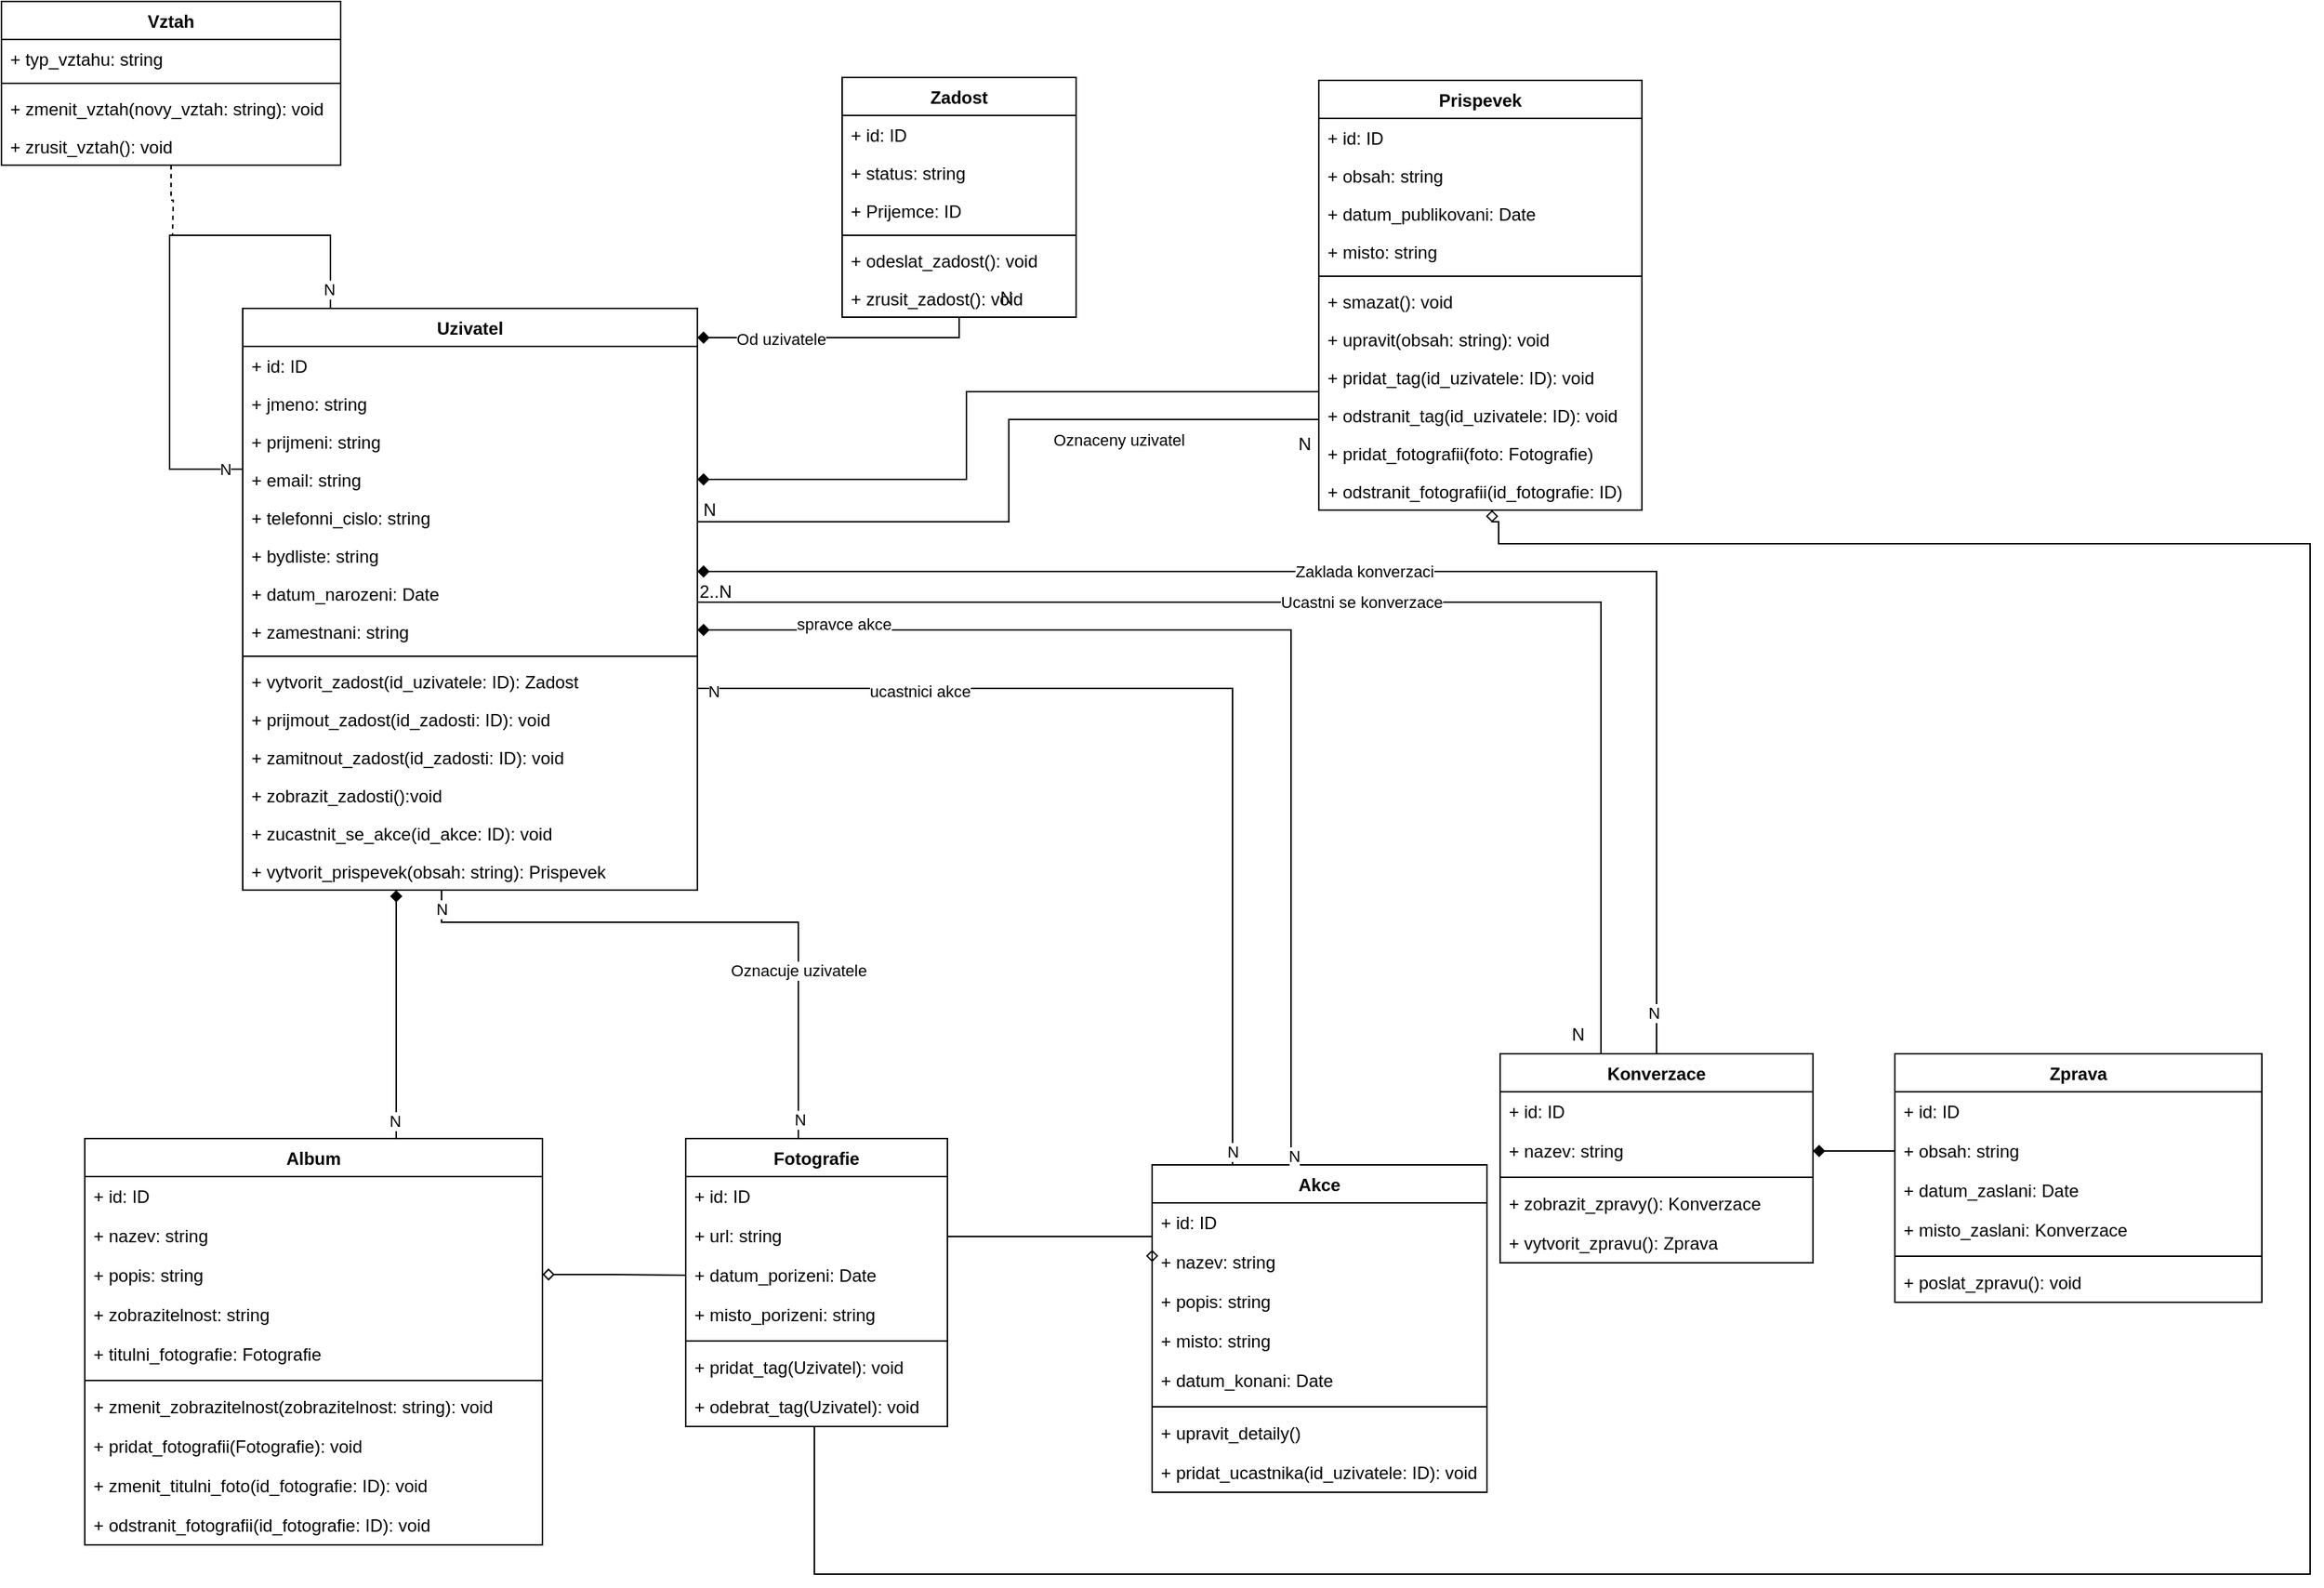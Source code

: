 <mxfile version="20.3.0" type="device"><diagram id="ahfpM7nU-8rFgFRCxepS" name="Stránka-1"><mxGraphModel dx="1581" dy="1013" grid="0" gridSize="10" guides="1" tooltips="1" connect="1" arrows="1" fold="1" page="1" pageScale="1" pageWidth="827" pageHeight="1169" math="0" shadow="0"><root><mxCell id="0"/><mxCell id="1" parent="0"/><mxCell id="rdyZr15dMRIiz0YdS0B3-26" style="edgeStyle=orthogonalEdgeStyle;rounded=0;orthogonalLoop=1;jettySize=auto;html=1;endArrow=none;endFill=0;startArrow=diamond;startFill=1;" parent="1" source="51pEO4y-5-V5X2dyhXa4-27" target="51pEO4y-5-V5X2dyhXa4-43" edge="1"><mxGeometry relative="1" as="geometry"><Array as="points"><mxPoint x="315" y="718"/><mxPoint x="315" y="718"/></Array></mxGeometry></mxCell><mxCell id="rdyZr15dMRIiz0YdS0B3-27" value="N" style="edgeLabel;html=1;align=center;verticalAlign=middle;resizable=0;points=[];" parent="rdyZr15dMRIiz0YdS0B3-26" vertex="1" connectable="0"><mxGeometry x="0.847" y="-1" relative="1" as="geometry"><mxPoint y="1" as="offset"/></mxGeometry></mxCell><mxCell id="AMNMomxmoHz7MnvtwthO-17" value="Oznaceny uzivatel" style="edgeStyle=orthogonalEdgeStyle;rounded=0;orthogonalLoop=1;jettySize=auto;html=1;startArrow=none;startFill=0;endArrow=none;endFill=0;" parent="1" source="51pEO4y-5-V5X2dyhXa4-27" target="51pEO4y-5-V5X2dyhXa4-39" edge="1"><mxGeometry x="0.447" y="-14" relative="1" as="geometry"><Array as="points"><mxPoint x="734" y="424"/><mxPoint x="734" y="354"/></Array><mxPoint as="offset"/></mxGeometry></mxCell><mxCell id="51pEO4y-5-V5X2dyhXa4-27" value="Uzivatel" style="swimlane;fontStyle=1;align=center;verticalAlign=top;childLayout=stackLayout;horizontal=1;startSize=26;horizontalStack=0;resizeParent=1;resizeParentMax=0;resizeLast=0;collapsible=1;marginBottom=0;" parent="1" vertex="1"><mxGeometry x="210" y="278" width="311" height="398" as="geometry"/></mxCell><mxCell id="51pEO4y-5-V5X2dyhXa4-28" value="+ id: ID" style="text;strokeColor=none;fillColor=none;align=left;verticalAlign=top;spacingLeft=4;spacingRight=4;overflow=hidden;rotatable=0;points=[[0,0.5],[1,0.5]];portConstraint=eastwest;" parent="51pEO4y-5-V5X2dyhXa4-27" vertex="1"><mxGeometry y="26" width="311" height="26" as="geometry"/></mxCell><mxCell id="51pEO4y-5-V5X2dyhXa4-70" value="+ jmeno: string" style="text;strokeColor=none;fillColor=none;align=left;verticalAlign=top;spacingLeft=4;spacingRight=4;overflow=hidden;rotatable=0;points=[[0,0.5],[1,0.5]];portConstraint=eastwest;" parent="51pEO4y-5-V5X2dyhXa4-27" vertex="1"><mxGeometry y="52" width="311" height="26" as="geometry"/></mxCell><mxCell id="51pEO4y-5-V5X2dyhXa4-63" value="+ prijmeni: string" style="text;strokeColor=none;fillColor=none;align=left;verticalAlign=top;spacingLeft=4;spacingRight=4;overflow=hidden;rotatable=0;points=[[0,0.5],[1,0.5]];portConstraint=eastwest;" parent="51pEO4y-5-V5X2dyhXa4-27" vertex="1"><mxGeometry y="78" width="311" height="26" as="geometry"/></mxCell><mxCell id="51pEO4y-5-V5X2dyhXa4-64" value="+ email: string" style="text;strokeColor=none;fillColor=none;align=left;verticalAlign=top;spacingLeft=4;spacingRight=4;overflow=hidden;rotatable=0;points=[[0,0.5],[1,0.5]];portConstraint=eastwest;" parent="51pEO4y-5-V5X2dyhXa4-27" vertex="1"><mxGeometry y="104" width="311" height="26" as="geometry"/></mxCell><mxCell id="51pEO4y-5-V5X2dyhXa4-65" value="+ telefonni_cislo: string" style="text;strokeColor=none;fillColor=none;align=left;verticalAlign=top;spacingLeft=4;spacingRight=4;overflow=hidden;rotatable=0;points=[[0,0.5],[1,0.5]];portConstraint=eastwest;" parent="51pEO4y-5-V5X2dyhXa4-27" vertex="1"><mxGeometry y="130" width="311" height="26" as="geometry"/></mxCell><mxCell id="51pEO4y-5-V5X2dyhXa4-66" value="+ bydliste: string" style="text;strokeColor=none;fillColor=none;align=left;verticalAlign=top;spacingLeft=4;spacingRight=4;overflow=hidden;rotatable=0;points=[[0,0.5],[1,0.5]];portConstraint=eastwest;" parent="51pEO4y-5-V5X2dyhXa4-27" vertex="1"><mxGeometry y="156" width="311" height="26" as="geometry"/></mxCell><mxCell id="51pEO4y-5-V5X2dyhXa4-67" value="+ datum_narozeni: Date" style="text;strokeColor=none;fillColor=none;align=left;verticalAlign=top;spacingLeft=4;spacingRight=4;overflow=hidden;rotatable=0;points=[[0,0.5],[1,0.5]];portConstraint=eastwest;" parent="51pEO4y-5-V5X2dyhXa4-27" vertex="1"><mxGeometry y="182" width="311" height="26" as="geometry"/></mxCell><mxCell id="51pEO4y-5-V5X2dyhXa4-68" value="+ zamestnani: string" style="text;strokeColor=none;fillColor=none;align=left;verticalAlign=top;spacingLeft=4;spacingRight=4;overflow=hidden;rotatable=0;points=[[0,0.5],[1,0.5]];portConstraint=eastwest;" parent="51pEO4y-5-V5X2dyhXa4-27" vertex="1"><mxGeometry y="208" width="311" height="26" as="geometry"/></mxCell><mxCell id="51pEO4y-5-V5X2dyhXa4-29" value="" style="line;strokeWidth=1;fillColor=none;align=left;verticalAlign=middle;spacingTop=-1;spacingLeft=3;spacingRight=3;rotatable=0;labelPosition=right;points=[];portConstraint=eastwest;strokeColor=inherit;" parent="51pEO4y-5-V5X2dyhXa4-27" vertex="1"><mxGeometry y="234" width="311" height="8" as="geometry"/></mxCell><mxCell id="51pEO4y-5-V5X2dyhXa4-30" value="+ vytvorit_zadost(id_uzivatele: ID): Zadost" style="text;strokeColor=none;fillColor=none;align=left;verticalAlign=top;spacingLeft=4;spacingRight=4;overflow=hidden;rotatable=0;points=[[0,0.5],[1,0.5]];portConstraint=eastwest;" parent="51pEO4y-5-V5X2dyhXa4-27" vertex="1"><mxGeometry y="242" width="311" height="26" as="geometry"/></mxCell><mxCell id="j2ixbCVCf6OGfGBavzqQ-55" value="+ prijmout_zadost(id_zadosti: ID): void" style="text;strokeColor=none;fillColor=none;align=left;verticalAlign=top;spacingLeft=4;spacingRight=4;overflow=hidden;rotatable=0;points=[[0,0.5],[1,0.5]];portConstraint=eastwest;" parent="51pEO4y-5-V5X2dyhXa4-27" vertex="1"><mxGeometry y="268" width="311" height="26" as="geometry"/></mxCell><mxCell id="rdyZr15dMRIiz0YdS0B3-28" value="+ zamitnout_zadost(id_zadosti: ID): void" style="text;strokeColor=none;fillColor=none;align=left;verticalAlign=top;spacingLeft=4;spacingRight=4;overflow=hidden;rotatable=0;points=[[0,0.5],[1,0.5]];portConstraint=eastwest;" parent="51pEO4y-5-V5X2dyhXa4-27" vertex="1"><mxGeometry y="294" width="311" height="26" as="geometry"/></mxCell><mxCell id="6Po8gDZ5sTRN35bMI-cQ-1" value="+ zobrazit_zadosti():void" style="text;strokeColor=none;fillColor=none;align=left;verticalAlign=top;spacingLeft=4;spacingRight=4;overflow=hidden;rotatable=0;points=[[0,0.5],[1,0.5]];portConstraint=eastwest;" vertex="1" parent="51pEO4y-5-V5X2dyhXa4-27"><mxGeometry y="320" width="311" height="26" as="geometry"/></mxCell><mxCell id="AMNMomxmoHz7MnvtwthO-1" value="+ zucastnit_se_akce(id_akce: ID): void" style="text;strokeColor=none;fillColor=none;align=left;verticalAlign=top;spacingLeft=4;spacingRight=4;overflow=hidden;rotatable=0;points=[[0,0.5],[1,0.5]];portConstraint=eastwest;" parent="51pEO4y-5-V5X2dyhXa4-27" vertex="1"><mxGeometry y="346" width="311" height="26" as="geometry"/></mxCell><mxCell id="j2ixbCVCf6OGfGBavzqQ-61" value="+ vytvorit_prispevek(obsah: string): Prispevek" style="text;strokeColor=none;fillColor=none;align=left;verticalAlign=top;spacingLeft=4;spacingRight=4;overflow=hidden;rotatable=0;points=[[0,0.5],[1,0.5]];portConstraint=eastwest;" parent="51pEO4y-5-V5X2dyhXa4-27" vertex="1"><mxGeometry y="372" width="311" height="26" as="geometry"/></mxCell><mxCell id="j2ixbCVCf6OGfGBavzqQ-24" style="edgeStyle=orthogonalEdgeStyle;rounded=0;orthogonalLoop=1;jettySize=auto;html=1;entryX=0;entryY=0.5;entryDx=0;entryDy=0;startArrow=none;startFill=0;endArrow=none;endFill=0;" parent="51pEO4y-5-V5X2dyhXa4-27" source="51pEO4y-5-V5X2dyhXa4-27" target="51pEO4y-5-V5X2dyhXa4-64" edge="1"><mxGeometry relative="1" as="geometry"><Array as="points"><mxPoint x="60" y="-50"/><mxPoint x="-50" y="-50"/><mxPoint x="-50" y="110"/><mxPoint y="110"/></Array></mxGeometry></mxCell><mxCell id="rdyZr15dMRIiz0YdS0B3-23" value="N" style="edgeLabel;html=1;align=center;verticalAlign=middle;resizable=0;points=[];" parent="j2ixbCVCf6OGfGBavzqQ-24" vertex="1" connectable="0"><mxGeometry x="-0.928" y="1" relative="1" as="geometry"><mxPoint as="offset"/></mxGeometry></mxCell><mxCell id="rdyZr15dMRIiz0YdS0B3-25" value="N" style="edgeLabel;html=1;align=center;verticalAlign=middle;resizable=0;points=[];" parent="j2ixbCVCf6OGfGBavzqQ-24" vertex="1" connectable="0"><mxGeometry x="0.899" relative="1" as="geometry"><mxPoint as="offset"/></mxGeometry></mxCell><mxCell id="51pEO4y-5-V5X2dyhXa4-35" value="Zadost" style="swimlane;fontStyle=1;align=center;verticalAlign=top;childLayout=stackLayout;horizontal=1;startSize=26;horizontalStack=0;resizeParent=1;resizeParentMax=0;resizeLast=0;collapsible=1;marginBottom=0;" parent="1" vertex="1"><mxGeometry x="620" y="120" width="160" height="164" as="geometry"/></mxCell><mxCell id="51pEO4y-5-V5X2dyhXa4-36" value="+ id: ID" style="text;strokeColor=none;fillColor=none;align=left;verticalAlign=top;spacingLeft=4;spacingRight=4;overflow=hidden;rotatable=0;points=[[0,0.5],[1,0.5]];portConstraint=eastwest;" parent="51pEO4y-5-V5X2dyhXa4-35" vertex="1"><mxGeometry y="26" width="160" height="26" as="geometry"/></mxCell><mxCell id="51pEO4y-5-V5X2dyhXa4-72" value="+ status: string" style="text;strokeColor=none;fillColor=none;align=left;verticalAlign=top;spacingLeft=4;spacingRight=4;overflow=hidden;rotatable=0;points=[[0,0.5],[1,0.5]];portConstraint=eastwest;" parent="51pEO4y-5-V5X2dyhXa4-35" vertex="1"><mxGeometry y="52" width="160" height="26" as="geometry"/></mxCell><mxCell id="6Po8gDZ5sTRN35bMI-cQ-2" value="+ Prijemce: ID" style="text;strokeColor=none;fillColor=none;align=left;verticalAlign=top;spacingLeft=4;spacingRight=4;overflow=hidden;rotatable=0;points=[[0,0.5],[1,0.5]];portConstraint=eastwest;" vertex="1" parent="51pEO4y-5-V5X2dyhXa4-35"><mxGeometry y="78" width="160" height="26" as="geometry"/></mxCell><mxCell id="rdyZr15dMRIiz0YdS0B3-20" style="line;strokeWidth=1;fillColor=none;align=left;verticalAlign=middle;spacingTop=-1;spacingLeft=3;spacingRight=3;rotatable=0;labelPosition=right;points=[];portConstraint=eastwest;strokeColor=inherit;" parent="51pEO4y-5-V5X2dyhXa4-35" vertex="1"><mxGeometry y="104" width="160" height="8" as="geometry"/></mxCell><mxCell id="AMNMomxmoHz7MnvtwthO-2" value="+ odeslat_zadost(): void" style="text;strokeColor=none;fillColor=none;align=left;verticalAlign=top;spacingLeft=4;spacingRight=4;overflow=hidden;rotatable=0;points=[[0,0.5],[1,0.5]];portConstraint=eastwest;" parent="51pEO4y-5-V5X2dyhXa4-35" vertex="1"><mxGeometry y="112" width="160" height="26" as="geometry"/></mxCell><mxCell id="rdyZr15dMRIiz0YdS0B3-21" value="+ zrusit_zadost(): void" style="text;strokeColor=none;fillColor=none;align=left;verticalAlign=top;spacingLeft=4;spacingRight=4;overflow=hidden;rotatable=0;points=[[0,0.5],[1,0.5]];portConstraint=eastwest;" parent="51pEO4y-5-V5X2dyhXa4-35" vertex="1"><mxGeometry y="138" width="160" height="26" as="geometry"/></mxCell><mxCell id="51pEO4y-5-V5X2dyhXa4-39" value="Prispevek" style="swimlane;fontStyle=1;align=center;verticalAlign=top;childLayout=stackLayout;horizontal=1;startSize=26;horizontalStack=0;resizeParent=1;resizeParentMax=0;resizeLast=0;collapsible=1;marginBottom=0;" parent="1" vertex="1"><mxGeometry x="946" y="122" width="221" height="294" as="geometry"/></mxCell><mxCell id="51pEO4y-5-V5X2dyhXa4-40" value="+ id: ID" style="text;strokeColor=none;fillColor=none;align=left;verticalAlign=top;spacingLeft=4;spacingRight=4;overflow=hidden;rotatable=0;points=[[0,0.5],[1,0.5]];portConstraint=eastwest;" parent="51pEO4y-5-V5X2dyhXa4-39" vertex="1"><mxGeometry y="26" width="221" height="26" as="geometry"/></mxCell><mxCell id="51pEO4y-5-V5X2dyhXa4-73" value="+ obsah: string" style="text;strokeColor=none;fillColor=none;align=left;verticalAlign=top;spacingLeft=4;spacingRight=4;overflow=hidden;rotatable=0;points=[[0,0.5],[1,0.5]];portConstraint=eastwest;" parent="51pEO4y-5-V5X2dyhXa4-39" vertex="1"><mxGeometry y="52" width="221" height="26" as="geometry"/></mxCell><mxCell id="51pEO4y-5-V5X2dyhXa4-74" value="+ datum_publikovani: Date" style="text;strokeColor=none;fillColor=none;align=left;verticalAlign=top;spacingLeft=4;spacingRight=4;overflow=hidden;rotatable=0;points=[[0,0.5],[1,0.5]];portConstraint=eastwest;" parent="51pEO4y-5-V5X2dyhXa4-39" vertex="1"><mxGeometry y="78" width="221" height="26" as="geometry"/></mxCell><mxCell id="51pEO4y-5-V5X2dyhXa4-75" value="+ misto: string" style="text;strokeColor=none;fillColor=none;align=left;verticalAlign=top;spacingLeft=4;spacingRight=4;overflow=hidden;rotatable=0;points=[[0,0.5],[1,0.5]];portConstraint=eastwest;" parent="51pEO4y-5-V5X2dyhXa4-39" vertex="1"><mxGeometry y="104" width="221" height="26" as="geometry"/></mxCell><mxCell id="51pEO4y-5-V5X2dyhXa4-41" value="" style="line;strokeWidth=1;fillColor=none;align=left;verticalAlign=middle;spacingTop=-1;spacingLeft=3;spacingRight=3;rotatable=0;labelPosition=right;points=[];portConstraint=eastwest;strokeColor=inherit;" parent="51pEO4y-5-V5X2dyhXa4-39" vertex="1"><mxGeometry y="130" width="221" height="8" as="geometry"/></mxCell><mxCell id="51pEO4y-5-V5X2dyhXa4-42" value="+ smazat(): void" style="text;strokeColor=none;fillColor=none;align=left;verticalAlign=top;spacingLeft=4;spacingRight=4;overflow=hidden;rotatable=0;points=[[0,0.5],[1,0.5]];portConstraint=eastwest;" parent="51pEO4y-5-V5X2dyhXa4-39" vertex="1"><mxGeometry y="138" width="221" height="26" as="geometry"/></mxCell><mxCell id="j2ixbCVCf6OGfGBavzqQ-64" value="+ upravit(obsah: string): void" style="text;strokeColor=none;fillColor=none;align=left;verticalAlign=top;spacingLeft=4;spacingRight=4;overflow=hidden;rotatable=0;points=[[0,0.5],[1,0.5]];portConstraint=eastwest;" parent="51pEO4y-5-V5X2dyhXa4-39" vertex="1"><mxGeometry y="164" width="221" height="26" as="geometry"/></mxCell><mxCell id="_Xs49JjKAskssFL-FWdD-3" value="+ pridat_tag(id_uzivatele: ID): void" style="text;strokeColor=none;fillColor=none;align=left;verticalAlign=top;spacingLeft=4;spacingRight=4;overflow=hidden;rotatable=0;points=[[0,0.5],[1,0.5]];portConstraint=eastwest;" parent="51pEO4y-5-V5X2dyhXa4-39" vertex="1"><mxGeometry y="190" width="221" height="26" as="geometry"/></mxCell><mxCell id="_Xs49JjKAskssFL-FWdD-4" value="+ odstranit_tag(id_uzivatele: ID): void" style="text;strokeColor=none;fillColor=none;align=left;verticalAlign=top;spacingLeft=4;spacingRight=4;overflow=hidden;rotatable=0;points=[[0,0.5],[1,0.5]];portConstraint=eastwest;" parent="51pEO4y-5-V5X2dyhXa4-39" vertex="1"><mxGeometry y="216" width="221" height="26" as="geometry"/></mxCell><mxCell id="AMNMomxmoHz7MnvtwthO-52" value="+ pridat_fotografii(foto: Fotografie)" style="text;strokeColor=none;fillColor=none;align=left;verticalAlign=top;spacingLeft=4;spacingRight=4;overflow=hidden;rotatable=0;points=[[0,0.5],[1,0.5]];portConstraint=eastwest;" parent="51pEO4y-5-V5X2dyhXa4-39" vertex="1"><mxGeometry y="242" width="221" height="26" as="geometry"/></mxCell><mxCell id="AMNMomxmoHz7MnvtwthO-53" value="+ odstranit_fotografii(id_fotografie: ID)" style="text;strokeColor=none;fillColor=none;align=left;verticalAlign=top;spacingLeft=4;spacingRight=4;overflow=hidden;rotatable=0;points=[[0,0.5],[1,0.5]];portConstraint=eastwest;" parent="51pEO4y-5-V5X2dyhXa4-39" vertex="1"><mxGeometry y="268" width="221" height="26" as="geometry"/></mxCell><mxCell id="51pEO4y-5-V5X2dyhXa4-43" value="Album" style="swimlane;fontStyle=1;align=center;verticalAlign=top;childLayout=stackLayout;horizontal=1;startSize=26;horizontalStack=0;resizeParent=1;resizeParentMax=0;resizeLast=0;collapsible=1;marginBottom=0;" parent="1" vertex="1"><mxGeometry x="102" y="846" width="313" height="278" as="geometry"/></mxCell><mxCell id="51pEO4y-5-V5X2dyhXa4-44" value="+ id: ID" style="text;strokeColor=none;fillColor=none;align=left;verticalAlign=top;spacingLeft=4;spacingRight=4;overflow=hidden;rotatable=0;points=[[0,0.5],[1,0.5]];portConstraint=eastwest;" parent="51pEO4y-5-V5X2dyhXa4-43" vertex="1"><mxGeometry y="26" width="313" height="27" as="geometry"/></mxCell><mxCell id="51pEO4y-5-V5X2dyhXa4-76" value="+ nazev: string" style="text;strokeColor=none;fillColor=none;align=left;verticalAlign=top;spacingLeft=4;spacingRight=4;overflow=hidden;rotatable=0;points=[[0,0.5],[1,0.5]];portConstraint=eastwest;" parent="51pEO4y-5-V5X2dyhXa4-43" vertex="1"><mxGeometry y="53" width="313" height="27" as="geometry"/></mxCell><mxCell id="51pEO4y-5-V5X2dyhXa4-77" value="+ popis: string" style="text;strokeColor=none;fillColor=none;align=left;verticalAlign=top;spacingLeft=4;spacingRight=4;overflow=hidden;rotatable=0;points=[[0,0.5],[1,0.5]];portConstraint=eastwest;" parent="51pEO4y-5-V5X2dyhXa4-43" vertex="1"><mxGeometry y="80" width="313" height="27" as="geometry"/></mxCell><mxCell id="51pEO4y-5-V5X2dyhXa4-79" value="+ zobrazitelnost: string" style="text;strokeColor=none;fillColor=none;align=left;verticalAlign=top;spacingLeft=4;spacingRight=4;overflow=hidden;rotatable=0;points=[[0,0.5],[1,0.5]];portConstraint=eastwest;" parent="51pEO4y-5-V5X2dyhXa4-43" vertex="1"><mxGeometry y="107" width="313" height="27" as="geometry"/></mxCell><mxCell id="51pEO4y-5-V5X2dyhXa4-80" value="+ titulni_fotografie: Fotografie" style="text;strokeColor=none;fillColor=none;align=left;verticalAlign=top;spacingLeft=4;spacingRight=4;overflow=hidden;rotatable=0;points=[[0,0.5],[1,0.5]];portConstraint=eastwest;" parent="51pEO4y-5-V5X2dyhXa4-43" vertex="1"><mxGeometry y="134" width="313" height="27" as="geometry"/></mxCell><mxCell id="51pEO4y-5-V5X2dyhXa4-45" value="" style="line;strokeWidth=1;fillColor=none;align=left;verticalAlign=middle;spacingTop=-1;spacingLeft=3;spacingRight=3;rotatable=0;labelPosition=right;points=[];portConstraint=eastwest;strokeColor=inherit;" parent="51pEO4y-5-V5X2dyhXa4-43" vertex="1"><mxGeometry y="161" width="313" height="9" as="geometry"/></mxCell><mxCell id="51pEO4y-5-V5X2dyhXa4-46" value="+ zmenit_zobrazitelnost(zobrazitelnost: string): void" style="text;strokeColor=none;fillColor=none;align=left;verticalAlign=top;spacingLeft=4;spacingRight=4;overflow=hidden;rotatable=0;points=[[0,0.5],[1,0.5]];portConstraint=eastwest;" parent="51pEO4y-5-V5X2dyhXa4-43" vertex="1"><mxGeometry y="170" width="313" height="27" as="geometry"/></mxCell><mxCell id="_Xs49JjKAskssFL-FWdD-8" value="+ pridat_fotografii(Fotografie): void" style="text;strokeColor=none;fillColor=none;align=left;verticalAlign=top;spacingLeft=4;spacingRight=4;overflow=hidden;rotatable=0;points=[[0,0.5],[1,0.5]];portConstraint=eastwest;" parent="51pEO4y-5-V5X2dyhXa4-43" vertex="1"><mxGeometry y="197" width="313" height="27" as="geometry"/></mxCell><mxCell id="_Xs49JjKAskssFL-FWdD-9" value="+ zmenit_titulni_foto(id_fotografie: ID): void" style="text;strokeColor=none;fillColor=none;align=left;verticalAlign=top;spacingLeft=4;spacingRight=4;overflow=hidden;rotatable=0;points=[[0,0.5],[1,0.5]];portConstraint=eastwest;" parent="51pEO4y-5-V5X2dyhXa4-43" vertex="1"><mxGeometry y="224" width="313" height="27" as="geometry"/></mxCell><mxCell id="_Xs49JjKAskssFL-FWdD-10" value="+ odstranit_fotografii(id_fotografie: ID): void" style="text;strokeColor=none;fillColor=none;align=left;verticalAlign=top;spacingLeft=4;spacingRight=4;overflow=hidden;rotatable=0;points=[[0,0.5],[1,0.5]];portConstraint=eastwest;" parent="51pEO4y-5-V5X2dyhXa4-43" vertex="1"><mxGeometry y="251" width="313" height="27" as="geometry"/></mxCell><mxCell id="j2ixbCVCf6OGfGBavzqQ-71" style="edgeStyle=orthogonalEdgeStyle;rounded=0;orthogonalLoop=1;jettySize=auto;html=1;startArrow=none;startFill=0;endArrow=none;endFill=0;" parent="1" source="51pEO4y-5-V5X2dyhXa4-47" target="51pEO4y-5-V5X2dyhXa4-27" edge="1"><mxGeometry relative="1" as="geometry"><mxPoint x="629" y="846.0" as="sourcePoint"/><mxPoint x="346.059" y="578" as="targetPoint"/><Array as="points"><mxPoint x="590" y="698"/><mxPoint x="346" y="698"/></Array></mxGeometry></mxCell><mxCell id="rdyZr15dMRIiz0YdS0B3-2" value="N" style="edgeLabel;html=1;align=center;verticalAlign=middle;resizable=0;points=[];" parent="j2ixbCVCf6OGfGBavzqQ-71" vertex="1" connectable="0"><mxGeometry x="-0.934" y="-1" relative="1" as="geometry"><mxPoint as="offset"/></mxGeometry></mxCell><mxCell id="rdyZr15dMRIiz0YdS0B3-3" value="N" style="edgeLabel;html=1;align=center;verticalAlign=middle;resizable=0;points=[];" parent="j2ixbCVCf6OGfGBavzqQ-71" vertex="1" connectable="0"><mxGeometry x="0.979" relative="1" as="geometry"><mxPoint y="8" as="offset"/></mxGeometry></mxCell><mxCell id="AMNMomxmoHz7MnvtwthO-46" value="Oznacuje uzivatele" style="edgeLabel;html=1;align=center;verticalAlign=middle;resizable=0;points=[];" parent="j2ixbCVCf6OGfGBavzqQ-71" vertex="1" connectable="0"><mxGeometry x="-0.445" relative="1" as="geometry"><mxPoint as="offset"/></mxGeometry></mxCell><mxCell id="AMNMomxmoHz7MnvtwthO-12" style="edgeStyle=orthogonalEdgeStyle;rounded=0;orthogonalLoop=1;jettySize=auto;html=1;entryX=0.5;entryY=1;entryDx=0;entryDy=0;startArrow=none;startFill=0;endArrow=diamond;endFill=0;" parent="1" edge="1"><mxGeometry relative="1" as="geometry"><mxPoint x="601.002" y="1043" as="sourcePoint"/><mxPoint x="1064.5" y="416" as="targetPoint"/><Array as="points"><mxPoint x="601" y="1144"/><mxPoint x="1624" y="1144"/><mxPoint x="1624" y="439"/><mxPoint x="1069" y="439"/><mxPoint x="1069" y="424"/><mxPoint x="1065" y="424"/></Array></mxGeometry></mxCell><mxCell id="51pEO4y-5-V5X2dyhXa4-47" value="Fotografie" style="swimlane;fontStyle=1;align=center;verticalAlign=top;childLayout=stackLayout;horizontal=1;startSize=26;horizontalStack=0;resizeParent=1;resizeParentMax=0;resizeLast=0;collapsible=1;marginBottom=0;" parent="1" vertex="1"><mxGeometry x="513" y="846" width="179" height="197" as="geometry"/></mxCell><mxCell id="51pEO4y-5-V5X2dyhXa4-48" value="+ id: ID" style="text;strokeColor=none;fillColor=none;align=left;verticalAlign=top;spacingLeft=4;spacingRight=4;overflow=hidden;rotatable=0;points=[[0,0.5],[1,0.5]];portConstraint=eastwest;" parent="51pEO4y-5-V5X2dyhXa4-47" vertex="1"><mxGeometry y="26" width="179" height="27" as="geometry"/></mxCell><mxCell id="51pEO4y-5-V5X2dyhXa4-81" value="+ url: string" style="text;strokeColor=none;fillColor=none;align=left;verticalAlign=top;spacingLeft=4;spacingRight=4;overflow=hidden;rotatable=0;points=[[0,0.5],[1,0.5]];portConstraint=eastwest;" parent="51pEO4y-5-V5X2dyhXa4-47" vertex="1"><mxGeometry y="53" width="179" height="27" as="geometry"/></mxCell><mxCell id="51pEO4y-5-V5X2dyhXa4-82" value="+ datum_porizeni: Date" style="text;strokeColor=none;fillColor=none;align=left;verticalAlign=top;spacingLeft=4;spacingRight=4;overflow=hidden;rotatable=0;points=[[0,0.5],[1,0.5]];portConstraint=eastwest;" parent="51pEO4y-5-V5X2dyhXa4-47" vertex="1"><mxGeometry y="80" width="179" height="27" as="geometry"/></mxCell><mxCell id="51pEO4y-5-V5X2dyhXa4-83" value="+ misto_porizeni: string" style="text;strokeColor=none;fillColor=none;align=left;verticalAlign=top;spacingLeft=4;spacingRight=4;overflow=hidden;rotatable=0;points=[[0,0.5],[1,0.5]];portConstraint=eastwest;" parent="51pEO4y-5-V5X2dyhXa4-47" vertex="1"><mxGeometry y="107" width="179" height="27" as="geometry"/></mxCell><mxCell id="51pEO4y-5-V5X2dyhXa4-49" value="" style="line;strokeWidth=1;fillColor=none;align=left;verticalAlign=middle;spacingTop=-1;spacingLeft=3;spacingRight=3;rotatable=0;labelPosition=right;points=[];portConstraint=eastwest;strokeColor=inherit;" parent="51pEO4y-5-V5X2dyhXa4-47" vertex="1"><mxGeometry y="134" width="179" height="9" as="geometry"/></mxCell><mxCell id="51pEO4y-5-V5X2dyhXa4-50" value="+ pridat_tag(Uzivatel): void" style="text;strokeColor=none;fillColor=none;align=left;verticalAlign=top;spacingLeft=4;spacingRight=4;overflow=hidden;rotatable=0;points=[[0,0.5],[1,0.5]];portConstraint=eastwest;" parent="51pEO4y-5-V5X2dyhXa4-47" vertex="1"><mxGeometry y="143" width="179" height="27" as="geometry"/></mxCell><mxCell id="j2ixbCVCf6OGfGBavzqQ-74" value="+ odebrat_tag(Uzivatel): void" style="text;strokeColor=none;fillColor=none;align=left;verticalAlign=top;spacingLeft=4;spacingRight=4;overflow=hidden;rotatable=0;points=[[0,0.5],[1,0.5]];portConstraint=eastwest;" parent="51pEO4y-5-V5X2dyhXa4-47" vertex="1"><mxGeometry y="170" width="179" height="27" as="geometry"/></mxCell><mxCell id="51pEO4y-5-V5X2dyhXa4-51" value="Akce" style="swimlane;fontStyle=1;align=center;verticalAlign=top;childLayout=stackLayout;horizontal=1;startSize=26;horizontalStack=0;resizeParent=1;resizeParentMax=0;resizeLast=0;collapsible=1;marginBottom=0;" parent="1" vertex="1"><mxGeometry x="832" y="864" width="229" height="224" as="geometry"/></mxCell><mxCell id="51pEO4y-5-V5X2dyhXa4-52" value="+ id: ID" style="text;strokeColor=none;fillColor=none;align=left;verticalAlign=top;spacingLeft=4;spacingRight=4;overflow=hidden;rotatable=0;points=[[0,0.5],[1,0.5]];portConstraint=eastwest;" parent="51pEO4y-5-V5X2dyhXa4-51" vertex="1"><mxGeometry y="26" width="229" height="27" as="geometry"/></mxCell><mxCell id="51pEO4y-5-V5X2dyhXa4-84" value="+ nazev: string" style="text;strokeColor=none;fillColor=none;align=left;verticalAlign=top;spacingLeft=4;spacingRight=4;overflow=hidden;rotatable=0;points=[[0,0.5],[1,0.5]];portConstraint=eastwest;" parent="51pEO4y-5-V5X2dyhXa4-51" vertex="1"><mxGeometry y="53" width="229" height="27" as="geometry"/></mxCell><mxCell id="51pEO4y-5-V5X2dyhXa4-85" value="+ popis: string" style="text;strokeColor=none;fillColor=none;align=left;verticalAlign=top;spacingLeft=4;spacingRight=4;overflow=hidden;rotatable=0;points=[[0,0.5],[1,0.5]];portConstraint=eastwest;" parent="51pEO4y-5-V5X2dyhXa4-51" vertex="1"><mxGeometry y="80" width="229" height="27" as="geometry"/></mxCell><mxCell id="51pEO4y-5-V5X2dyhXa4-86" value="+ misto: string" style="text;strokeColor=none;fillColor=none;align=left;verticalAlign=top;spacingLeft=4;spacingRight=4;overflow=hidden;rotatable=0;points=[[0,0.5],[1,0.5]];portConstraint=eastwest;" parent="51pEO4y-5-V5X2dyhXa4-51" vertex="1"><mxGeometry y="107" width="229" height="27" as="geometry"/></mxCell><mxCell id="51pEO4y-5-V5X2dyhXa4-87" value="+ datum_konani: Date" style="text;strokeColor=none;fillColor=none;align=left;verticalAlign=top;spacingLeft=4;spacingRight=4;overflow=hidden;rotatable=0;points=[[0,0.5],[1,0.5]];portConstraint=eastwest;" parent="51pEO4y-5-V5X2dyhXa4-51" vertex="1"><mxGeometry y="134" width="229" height="27" as="geometry"/></mxCell><mxCell id="51pEO4y-5-V5X2dyhXa4-53" value="" style="line;strokeWidth=1;fillColor=none;align=left;verticalAlign=middle;spacingTop=-1;spacingLeft=3;spacingRight=3;rotatable=0;labelPosition=right;points=[];portConstraint=eastwest;strokeColor=inherit;" parent="51pEO4y-5-V5X2dyhXa4-51" vertex="1"><mxGeometry y="161" width="229" height="9" as="geometry"/></mxCell><mxCell id="51pEO4y-5-V5X2dyhXa4-54" value="+ upravit_detaily()" style="text;strokeColor=none;fillColor=none;align=left;verticalAlign=top;spacingLeft=4;spacingRight=4;overflow=hidden;rotatable=0;points=[[0,0.5],[1,0.5]];portConstraint=eastwest;" parent="51pEO4y-5-V5X2dyhXa4-51" vertex="1"><mxGeometry y="170" width="229" height="27" as="geometry"/></mxCell><mxCell id="_Xs49JjKAskssFL-FWdD-7" value="+ pridat_ucastnika(id_uzivatele: ID): void" style="text;strokeColor=none;fillColor=none;align=left;verticalAlign=top;spacingLeft=4;spacingRight=4;overflow=hidden;rotatable=0;points=[[0,0.5],[1,0.5]];portConstraint=eastwest;" parent="51pEO4y-5-V5X2dyhXa4-51" vertex="1"><mxGeometry y="197" width="229" height="27" as="geometry"/></mxCell><mxCell id="51pEO4y-5-V5X2dyhXa4-55" value="Konverzace" style="swimlane;fontStyle=1;align=center;verticalAlign=top;childLayout=stackLayout;horizontal=1;startSize=26;horizontalStack=0;resizeParent=1;resizeParentMax=0;resizeLast=0;collapsible=1;marginBottom=0;" parent="1" vertex="1"><mxGeometry x="1070" y="788" width="214" height="143" as="geometry"/></mxCell><mxCell id="51pEO4y-5-V5X2dyhXa4-56" value="+ id: ID" style="text;strokeColor=none;fillColor=none;align=left;verticalAlign=top;spacingLeft=4;spacingRight=4;overflow=hidden;rotatable=0;points=[[0,0.5],[1,0.5]];portConstraint=eastwest;" parent="51pEO4y-5-V5X2dyhXa4-55" vertex="1"><mxGeometry y="26" width="214" height="27" as="geometry"/></mxCell><mxCell id="51pEO4y-5-V5X2dyhXa4-88" value="+ nazev: string" style="text;strokeColor=none;fillColor=none;align=left;verticalAlign=top;spacingLeft=4;spacingRight=4;overflow=hidden;rotatable=0;points=[[0,0.5],[1,0.5]];portConstraint=eastwest;" parent="51pEO4y-5-V5X2dyhXa4-55" vertex="1"><mxGeometry y="53" width="214" height="27" as="geometry"/></mxCell><mxCell id="51pEO4y-5-V5X2dyhXa4-57" value="" style="line;strokeWidth=1;fillColor=none;align=left;verticalAlign=middle;spacingTop=-1;spacingLeft=3;spacingRight=3;rotatable=0;labelPosition=right;points=[];portConstraint=eastwest;strokeColor=inherit;" parent="51pEO4y-5-V5X2dyhXa4-55" vertex="1"><mxGeometry y="80" width="214" height="9" as="geometry"/></mxCell><mxCell id="AMNMomxmoHz7MnvtwthO-5" value="+ zobrazit_zpravy(): Konverzace" style="text;strokeColor=none;fillColor=none;align=left;verticalAlign=top;spacingLeft=4;spacingRight=4;overflow=hidden;rotatable=0;points=[[0,0.5],[1,0.5]];portConstraint=eastwest;" parent="51pEO4y-5-V5X2dyhXa4-55" vertex="1"><mxGeometry y="89" width="214" height="27" as="geometry"/></mxCell><mxCell id="AMNMomxmoHz7MnvtwthO-9" value="+ vytvorit_zpravu(): Zprava" style="text;strokeColor=none;fillColor=none;align=left;verticalAlign=top;spacingLeft=4;spacingRight=4;overflow=hidden;rotatable=0;points=[[0,0.5],[1,0.5]];portConstraint=eastwest;" parent="51pEO4y-5-V5X2dyhXa4-55" vertex="1"><mxGeometry y="116" width="214" height="27" as="geometry"/></mxCell><mxCell id="51pEO4y-5-V5X2dyhXa4-59" value="Zprava" style="swimlane;fontStyle=1;align=center;verticalAlign=top;childLayout=stackLayout;horizontal=1;startSize=26;horizontalStack=0;resizeParent=1;resizeParentMax=0;resizeLast=0;collapsible=1;marginBottom=0;" parent="1" vertex="1"><mxGeometry x="1340" y="788" width="251" height="170" as="geometry"/></mxCell><mxCell id="51pEO4y-5-V5X2dyhXa4-60" value="+ id: ID" style="text;strokeColor=none;fillColor=none;align=left;verticalAlign=top;spacingLeft=4;spacingRight=4;overflow=hidden;rotatable=0;points=[[0,0.5],[1,0.5]];portConstraint=eastwest;" parent="51pEO4y-5-V5X2dyhXa4-59" vertex="1"><mxGeometry y="26" width="251" height="27" as="geometry"/></mxCell><mxCell id="51pEO4y-5-V5X2dyhXa4-89" value="+ obsah: string" style="text;strokeColor=none;fillColor=none;align=left;verticalAlign=top;spacingLeft=4;spacingRight=4;overflow=hidden;rotatable=0;points=[[0,0.5],[1,0.5]];portConstraint=eastwest;" parent="51pEO4y-5-V5X2dyhXa4-59" vertex="1"><mxGeometry y="53" width="251" height="27" as="geometry"/></mxCell><mxCell id="51pEO4y-5-V5X2dyhXa4-90" value="+ datum_zaslani: Date" style="text;strokeColor=none;fillColor=none;align=left;verticalAlign=top;spacingLeft=4;spacingRight=4;overflow=hidden;rotatable=0;points=[[0,0.5],[1,0.5]];portConstraint=eastwest;" parent="51pEO4y-5-V5X2dyhXa4-59" vertex="1"><mxGeometry y="80" width="251" height="27" as="geometry"/></mxCell><mxCell id="51pEO4y-5-V5X2dyhXa4-91" value="+ misto_zaslani: Konverzace" style="text;strokeColor=none;fillColor=none;align=left;verticalAlign=top;spacingLeft=4;spacingRight=4;overflow=hidden;rotatable=0;points=[[0,0.5],[1,0.5]];portConstraint=eastwest;" parent="51pEO4y-5-V5X2dyhXa4-59" vertex="1"><mxGeometry y="107" width="251" height="27" as="geometry"/></mxCell><mxCell id="51pEO4y-5-V5X2dyhXa4-61" value="" style="line;strokeWidth=1;fillColor=none;align=left;verticalAlign=middle;spacingTop=-1;spacingLeft=3;spacingRight=3;rotatable=0;labelPosition=right;points=[];portConstraint=eastwest;strokeColor=inherit;" parent="51pEO4y-5-V5X2dyhXa4-59" vertex="1"><mxGeometry y="134" width="251" height="9" as="geometry"/></mxCell><mxCell id="AMNMomxmoHz7MnvtwthO-7" value="+ poslat_zpravu(): void" style="text;strokeColor=none;fillColor=none;align=left;verticalAlign=top;spacingLeft=4;spacingRight=4;overflow=hidden;rotatable=0;points=[[0,0.5],[1,0.5]];portConstraint=eastwest;" parent="51pEO4y-5-V5X2dyhXa4-59" vertex="1"><mxGeometry y="143" width="251" height="27" as="geometry"/></mxCell><mxCell id="j2ixbCVCf6OGfGBavzqQ-7" style="edgeStyle=orthogonalEdgeStyle;rounded=0;orthogonalLoop=1;jettySize=auto;html=1;entryX=0;entryY=0.5;entryDx=0;entryDy=0;endArrow=none;endFill=0;startArrow=diamond;startFill=0;" parent="1" source="51pEO4y-5-V5X2dyhXa4-43" edge="1"><mxGeometry relative="1" as="geometry"><mxPoint x="410" y="939.46" as="sourcePoint"/><mxPoint x="513" y="939.46" as="targetPoint"/><Array as="points"><mxPoint x="460" y="939"/><mxPoint x="460" y="939"/></Array></mxGeometry></mxCell><mxCell id="j2ixbCVCf6OGfGBavzqQ-12" style="edgeStyle=orthogonalEdgeStyle;rounded=0;orthogonalLoop=1;jettySize=auto;html=1;startArrow=diamond;startFill=1;endArrow=none;endFill=0;" parent="1" source="51pEO4y-5-V5X2dyhXa4-88" target="51pEO4y-5-V5X2dyhXa4-89" edge="1"><mxGeometry relative="1" as="geometry"/></mxCell><mxCell id="j2ixbCVCf6OGfGBavzqQ-19" style="edgeStyle=orthogonalEdgeStyle;rounded=0;orthogonalLoop=1;jettySize=auto;html=1;entryX=0;entryY=0.5;entryDx=0;entryDy=0;startArrow=none;startFill=0;endArrow=diamond;endFill=0;" parent="1" source="51pEO4y-5-V5X2dyhXa4-47" target="51pEO4y-5-V5X2dyhXa4-84" edge="1"><mxGeometry relative="1" as="geometry"><Array as="points"><mxPoint x="740" y="913"/><mxPoint x="740" y="913"/></Array></mxGeometry></mxCell><mxCell id="j2ixbCVCf6OGfGBavzqQ-28" style="edgeStyle=orthogonalEdgeStyle;rounded=0;orthogonalLoop=1;jettySize=auto;html=1;entryX=0.25;entryY=0;entryDx=0;entryDy=0;startArrow=none;startFill=0;endArrow=none;endFill=0;" parent="1" source="51pEO4y-5-V5X2dyhXa4-27" target="51pEO4y-5-V5X2dyhXa4-51" edge="1"><mxGeometry relative="1" as="geometry"><mxPoint x="380" y="488" as="sourcePoint"/><Array as="points"><mxPoint x="887" y="538"/><mxPoint x="887" y="864"/></Array></mxGeometry></mxCell><mxCell id="j2ixbCVCf6OGfGBavzqQ-34" value="N" style="edgeLabel;html=1;align=center;verticalAlign=middle;resizable=0;points=[];" parent="j2ixbCVCf6OGfGBavzqQ-28" vertex="1" connectable="0"><mxGeometry x="0.927" y="-1" relative="1" as="geometry"><mxPoint x="1" y="14" as="offset"/></mxGeometry></mxCell><mxCell id="j2ixbCVCf6OGfGBavzqQ-36" value="N" style="edgeLabel;html=1;align=center;verticalAlign=middle;resizable=0;points=[];" parent="j2ixbCVCf6OGfGBavzqQ-28" vertex="1" connectable="0"><mxGeometry x="-0.968" y="-2" relative="1" as="geometry"><mxPoint as="offset"/></mxGeometry></mxCell><mxCell id="rdyZr15dMRIiz0YdS0B3-5" value="ucastnici akce" style="edgeLabel;html=1;align=center;verticalAlign=middle;resizable=0;points=[];" parent="j2ixbCVCf6OGfGBavzqQ-28" vertex="1" connectable="0"><mxGeometry x="-0.564" y="-2" relative="1" as="geometry"><mxPoint as="offset"/></mxGeometry></mxCell><mxCell id="rdyZr15dMRIiz0YdS0B3-6" style="edgeStyle=orthogonalEdgeStyle;rounded=0;orthogonalLoop=1;jettySize=auto;html=1;entryX=0.5;entryY=0;entryDx=0;entryDy=0;startArrow=diamond;startFill=1;endArrow=none;endFill=0;" parent="1" source="51pEO4y-5-V5X2dyhXa4-27" target="51pEO4y-5-V5X2dyhXa4-51" edge="1"><mxGeometry relative="1" as="geometry"><mxPoint x="420" y="473" as="sourcePoint"/><Array as="points"><mxPoint x="927" y="498"/></Array></mxGeometry></mxCell><mxCell id="rdyZr15dMRIiz0YdS0B3-8" value="spravce akce" style="edgeLabel;html=1;align=center;verticalAlign=middle;resizable=0;points=[];" parent="rdyZr15dMRIiz0YdS0B3-6" vertex="1" connectable="0"><mxGeometry x="-0.749" y="4" relative="1" as="geometry"><mxPoint as="offset"/></mxGeometry></mxCell><mxCell id="rdyZr15dMRIiz0YdS0B3-12" value="N" style="edgeLabel;html=1;align=center;verticalAlign=middle;resizable=0;points=[];" parent="rdyZr15dMRIiz0YdS0B3-6" vertex="1" connectable="0"><mxGeometry x="0.954" relative="1" as="geometry"><mxPoint y="-6" as="offset"/></mxGeometry></mxCell><mxCell id="rdyZr15dMRIiz0YdS0B3-13" style="edgeStyle=orthogonalEdgeStyle;rounded=0;orthogonalLoop=1;jettySize=auto;html=1;startArrow=diamond;startFill=1;endArrow=none;endFill=0;" parent="1" source="51pEO4y-5-V5X2dyhXa4-64" target="51pEO4y-5-V5X2dyhXa4-39" edge="1"><mxGeometry relative="1" as="geometry"><Array as="points"><mxPoint x="705" y="395"/><mxPoint x="705" y="335"/></Array></mxGeometry></mxCell><mxCell id="rdyZr15dMRIiz0YdS0B3-14" value="Zaklada konverzaci" style="edgeStyle=orthogonalEdgeStyle;rounded=0;orthogonalLoop=1;jettySize=auto;html=1;entryX=0.5;entryY=0;entryDx=0;entryDy=0;startArrow=diamond;startFill=1;endArrow=none;endFill=0;" parent="1" source="51pEO4y-5-V5X2dyhXa4-27" target="51pEO4y-5-V5X2dyhXa4-55" edge="1"><mxGeometry x="-0.075" relative="1" as="geometry"><Array as="points"><mxPoint x="1177" y="458"/></Array><mxPoint as="offset"/></mxGeometry></mxCell><mxCell id="rdyZr15dMRIiz0YdS0B3-15" value="N" style="edgeLabel;html=1;align=center;verticalAlign=middle;resizable=0;points=[];" parent="rdyZr15dMRIiz0YdS0B3-14" vertex="1" connectable="0"><mxGeometry x="0.971" y="1" relative="1" as="geometry"><mxPoint x="-3" y="-14" as="offset"/></mxGeometry></mxCell><mxCell id="rdyZr15dMRIiz0YdS0B3-16" style="edgeStyle=orthogonalEdgeStyle;rounded=0;orthogonalLoop=1;jettySize=auto;html=1;entryX=0.5;entryY=1;entryDx=0;entryDy=0;startArrow=diamond;startFill=1;endArrow=none;endFill=0;" parent="1" source="51pEO4y-5-V5X2dyhXa4-27" target="51pEO4y-5-V5X2dyhXa4-35" edge="1"><mxGeometry relative="1" as="geometry"><Array as="points"><mxPoint x="700" y="298"/></Array></mxGeometry></mxCell><mxCell id="AMNMomxmoHz7MnvtwthO-59" value="Od uzivatele" style="edgeLabel;html=1;align=center;verticalAlign=middle;resizable=0;points=[];" parent="rdyZr15dMRIiz0YdS0B3-16" vertex="1" connectable="0"><mxGeometry x="-0.526" relative="1" as="geometry"><mxPoint x="11" y="1" as="offset"/></mxGeometry></mxCell><mxCell id="AMNMomxmoHz7MnvtwthO-18" value="N" style="text;html=1;align=center;verticalAlign=middle;resizable=0;points=[];autosize=1;strokeColor=none;fillColor=none;" parent="1" vertex="1"><mxGeometry x="922" y="358" width="27" height="26" as="geometry"/></mxCell><mxCell id="AMNMomxmoHz7MnvtwthO-19" value="N" style="text;html=1;align=center;verticalAlign=middle;resizable=0;points=[];autosize=1;strokeColor=none;fillColor=none;" parent="1" vertex="1"><mxGeometry x="515.5" y="403" width="27" height="26" as="geometry"/></mxCell><mxCell id="AMNMomxmoHz7MnvtwthO-45" style="edgeStyle=orthogonalEdgeStyle;rounded=0;orthogonalLoop=1;jettySize=auto;html=1;startArrow=none;startFill=0;endArrow=none;endFill=0;dashed=1;" parent="1" source="AMNMomxmoHz7MnvtwthO-22" edge="1"><mxGeometry relative="1" as="geometry"><mxPoint x="162" y="228" as="targetPoint"/></mxGeometry></mxCell><mxCell id="AMNMomxmoHz7MnvtwthO-22" value="Vztah" style="swimlane;fontStyle=1;align=center;verticalAlign=top;childLayout=stackLayout;horizontal=1;startSize=26;horizontalStack=0;resizeParent=1;resizeParentMax=0;resizeLast=0;collapsible=1;marginBottom=0;" parent="1" vertex="1"><mxGeometry x="45" y="68" width="232" height="112" as="geometry"/></mxCell><mxCell id="AMNMomxmoHz7MnvtwthO-23" value="+ typ_vztahu: string" style="text;strokeColor=none;fillColor=none;align=left;verticalAlign=top;spacingLeft=4;spacingRight=4;overflow=hidden;rotatable=0;points=[[0,0.5],[1,0.5]];portConstraint=eastwest;" parent="AMNMomxmoHz7MnvtwthO-22" vertex="1"><mxGeometry y="26" width="232" height="26" as="geometry"/></mxCell><mxCell id="AMNMomxmoHz7MnvtwthO-31" value="" style="line;strokeWidth=1;fillColor=none;align=left;verticalAlign=middle;spacingTop=-1;spacingLeft=3;spacingRight=3;rotatable=0;labelPosition=right;points=[];portConstraint=eastwest;strokeColor=inherit;" parent="AMNMomxmoHz7MnvtwthO-22" vertex="1"><mxGeometry y="52" width="232" height="8" as="geometry"/></mxCell><mxCell id="AMNMomxmoHz7MnvtwthO-61" value="+ zmenit_vztah(novy_vztah: string): void" style="text;strokeColor=none;fillColor=none;align=left;verticalAlign=top;spacingLeft=4;spacingRight=4;overflow=hidden;rotatable=0;points=[[0,0.5],[1,0.5]];portConstraint=eastwest;" parent="AMNMomxmoHz7MnvtwthO-22" vertex="1"><mxGeometry y="60" width="232" height="26" as="geometry"/></mxCell><mxCell id="AMNMomxmoHz7MnvtwthO-62" value="+ zrusit_vztah(): void" style="text;strokeColor=none;fillColor=none;align=left;verticalAlign=top;spacingLeft=4;spacingRight=4;overflow=hidden;rotatable=0;points=[[0,0.5],[1,0.5]];portConstraint=eastwest;" parent="AMNMomxmoHz7MnvtwthO-22" vertex="1"><mxGeometry y="86" width="232" height="26" as="geometry"/></mxCell><mxCell id="AMNMomxmoHz7MnvtwthO-47" value="Ucastni se konverzace" style="edgeStyle=orthogonalEdgeStyle;rounded=0;orthogonalLoop=1;jettySize=auto;html=1;startArrow=none;startFill=0;endArrow=none;endFill=0;" parent="1" source="51pEO4y-5-V5X2dyhXa4-66" target="51pEO4y-5-V5X2dyhXa4-55" edge="1"><mxGeometry relative="1" as="geometry"><Array as="points"><mxPoint x="521" y="479"/><mxPoint x="1139" y="479"/></Array></mxGeometry></mxCell><mxCell id="AMNMomxmoHz7MnvtwthO-48" value="2..N" style="text;html=1;align=center;verticalAlign=middle;resizable=0;points=[];autosize=1;strokeColor=none;fillColor=none;" parent="1" vertex="1"><mxGeometry x="513" y="459" width="40" height="26" as="geometry"/></mxCell><mxCell id="AMNMomxmoHz7MnvtwthO-49" value="N" style="text;html=1;align=center;verticalAlign=middle;resizable=0;points=[];autosize=1;strokeColor=none;fillColor=none;" parent="1" vertex="1"><mxGeometry x="1109" y="762" width="27" height="26" as="geometry"/></mxCell><mxCell id="AMNMomxmoHz7MnvtwthO-60" value="N" style="text;html=1;align=center;verticalAlign=middle;resizable=0;points=[];autosize=1;strokeColor=none;fillColor=none;" parent="1" vertex="1"><mxGeometry x="718" y="258" width="27" height="26" as="geometry"/></mxCell></root></mxGraphModel></diagram></mxfile>